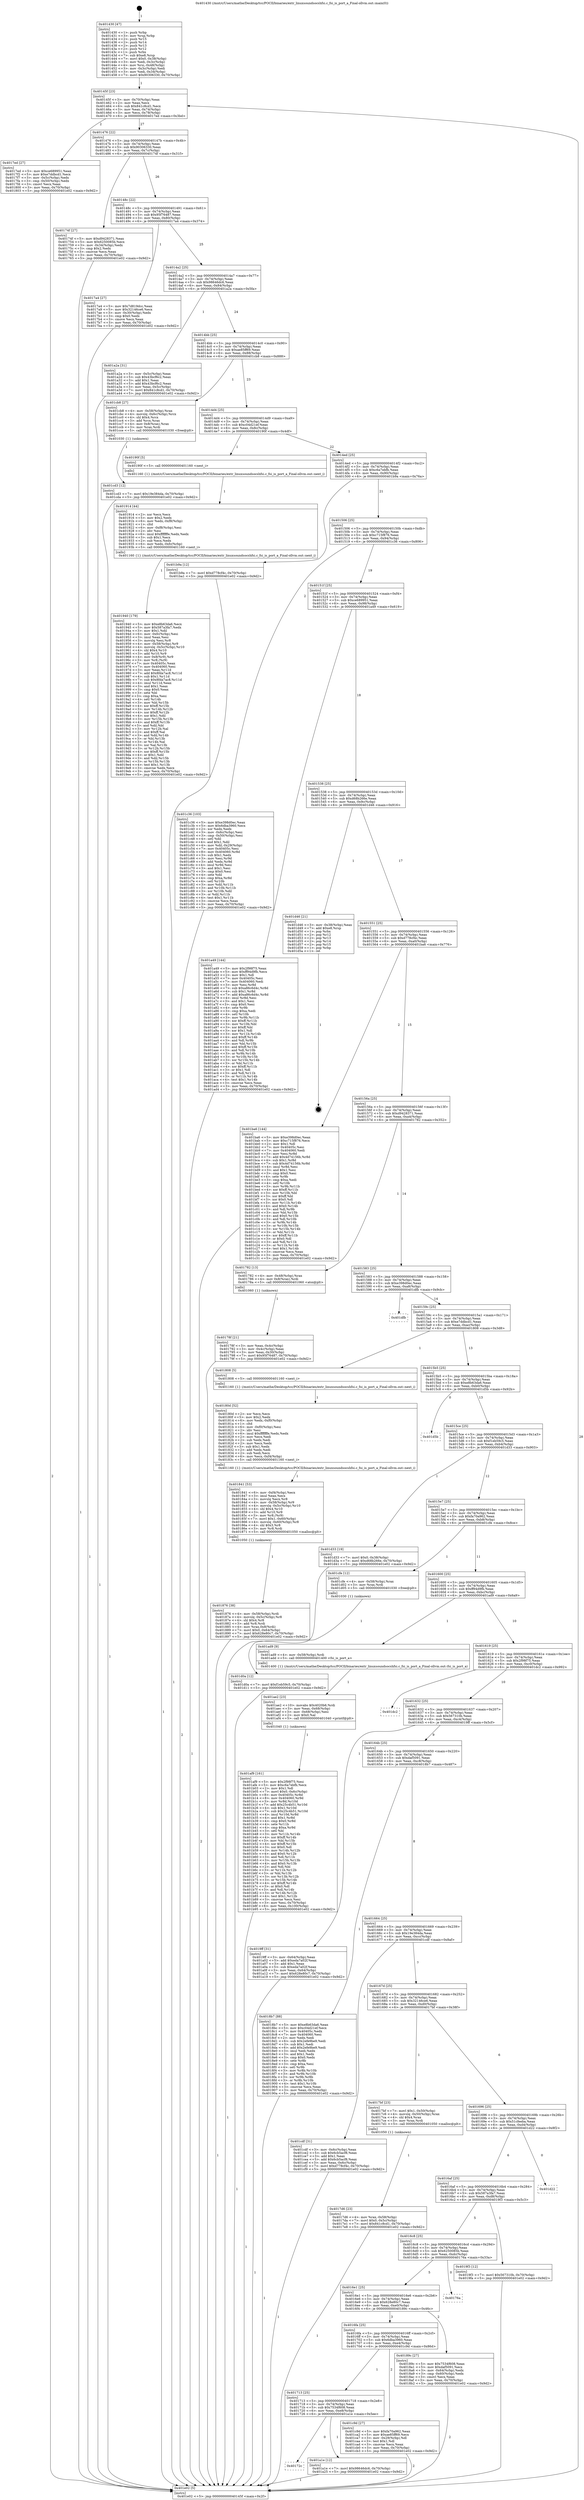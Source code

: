 digraph "0x401430" {
  label = "0x401430 (/mnt/c/Users/mathe/Desktop/tcc/POCII/binaries/extr_linuxsoundsocshfsi.c_fsi_is_port_a_Final-ollvm.out::main(0))"
  labelloc = "t"
  node[shape=record]

  Entry [label="",width=0.3,height=0.3,shape=circle,fillcolor=black,style=filled]
  "0x40145f" [label="{
     0x40145f [23]\l
     | [instrs]\l
     &nbsp;&nbsp;0x40145f \<+3\>: mov -0x70(%rbp),%eax\l
     &nbsp;&nbsp;0x401462 \<+2\>: mov %eax,%ecx\l
     &nbsp;&nbsp;0x401464 \<+6\>: sub $0x841c8cd1,%ecx\l
     &nbsp;&nbsp;0x40146a \<+3\>: mov %eax,-0x74(%rbp)\l
     &nbsp;&nbsp;0x40146d \<+3\>: mov %ecx,-0x78(%rbp)\l
     &nbsp;&nbsp;0x401470 \<+6\>: je 00000000004017ed \<main+0x3bd\>\l
  }"]
  "0x4017ed" [label="{
     0x4017ed [27]\l
     | [instrs]\l
     &nbsp;&nbsp;0x4017ed \<+5\>: mov $0xce689951,%eax\l
     &nbsp;&nbsp;0x4017f2 \<+5\>: mov $0xe7ddbcd1,%ecx\l
     &nbsp;&nbsp;0x4017f7 \<+3\>: mov -0x5c(%rbp),%edx\l
     &nbsp;&nbsp;0x4017fa \<+3\>: cmp -0x50(%rbp),%edx\l
     &nbsp;&nbsp;0x4017fd \<+3\>: cmovl %ecx,%eax\l
     &nbsp;&nbsp;0x401800 \<+3\>: mov %eax,-0x70(%rbp)\l
     &nbsp;&nbsp;0x401803 \<+5\>: jmp 0000000000401e02 \<main+0x9d2\>\l
  }"]
  "0x401476" [label="{
     0x401476 [22]\l
     | [instrs]\l
     &nbsp;&nbsp;0x401476 \<+5\>: jmp 000000000040147b \<main+0x4b\>\l
     &nbsp;&nbsp;0x40147b \<+3\>: mov -0x74(%rbp),%eax\l
     &nbsp;&nbsp;0x40147e \<+5\>: sub $0x90306330,%eax\l
     &nbsp;&nbsp;0x401483 \<+3\>: mov %eax,-0x7c(%rbp)\l
     &nbsp;&nbsp;0x401486 \<+6\>: je 000000000040174f \<main+0x31f\>\l
  }"]
  Exit [label="",width=0.3,height=0.3,shape=circle,fillcolor=black,style=filled,peripheries=2]
  "0x40174f" [label="{
     0x40174f [27]\l
     | [instrs]\l
     &nbsp;&nbsp;0x40174f \<+5\>: mov $0xd9428371,%eax\l
     &nbsp;&nbsp;0x401754 \<+5\>: mov $0x6250085b,%ecx\l
     &nbsp;&nbsp;0x401759 \<+3\>: mov -0x34(%rbp),%edx\l
     &nbsp;&nbsp;0x40175c \<+3\>: cmp $0x2,%edx\l
     &nbsp;&nbsp;0x40175f \<+3\>: cmovne %ecx,%eax\l
     &nbsp;&nbsp;0x401762 \<+3\>: mov %eax,-0x70(%rbp)\l
     &nbsp;&nbsp;0x401765 \<+5\>: jmp 0000000000401e02 \<main+0x9d2\>\l
  }"]
  "0x40148c" [label="{
     0x40148c [22]\l
     | [instrs]\l
     &nbsp;&nbsp;0x40148c \<+5\>: jmp 0000000000401491 \<main+0x61\>\l
     &nbsp;&nbsp;0x401491 \<+3\>: mov -0x74(%rbp),%eax\l
     &nbsp;&nbsp;0x401494 \<+5\>: sub $0x95f76487,%eax\l
     &nbsp;&nbsp;0x401499 \<+3\>: mov %eax,-0x80(%rbp)\l
     &nbsp;&nbsp;0x40149c \<+6\>: je 00000000004017a4 \<main+0x374\>\l
  }"]
  "0x401e02" [label="{
     0x401e02 [5]\l
     | [instrs]\l
     &nbsp;&nbsp;0x401e02 \<+5\>: jmp 000000000040145f \<main+0x2f\>\l
  }"]
  "0x401430" [label="{
     0x401430 [47]\l
     | [instrs]\l
     &nbsp;&nbsp;0x401430 \<+1\>: push %rbp\l
     &nbsp;&nbsp;0x401431 \<+3\>: mov %rsp,%rbp\l
     &nbsp;&nbsp;0x401434 \<+2\>: push %r15\l
     &nbsp;&nbsp;0x401436 \<+2\>: push %r14\l
     &nbsp;&nbsp;0x401438 \<+2\>: push %r13\l
     &nbsp;&nbsp;0x40143a \<+2\>: push %r12\l
     &nbsp;&nbsp;0x40143c \<+1\>: push %rbx\l
     &nbsp;&nbsp;0x40143d \<+7\>: sub $0xe8,%rsp\l
     &nbsp;&nbsp;0x401444 \<+7\>: movl $0x0,-0x38(%rbp)\l
     &nbsp;&nbsp;0x40144b \<+3\>: mov %edi,-0x3c(%rbp)\l
     &nbsp;&nbsp;0x40144e \<+4\>: mov %rsi,-0x48(%rbp)\l
     &nbsp;&nbsp;0x401452 \<+3\>: mov -0x3c(%rbp),%edi\l
     &nbsp;&nbsp;0x401455 \<+3\>: mov %edi,-0x34(%rbp)\l
     &nbsp;&nbsp;0x401458 \<+7\>: movl $0x90306330,-0x70(%rbp)\l
  }"]
  "0x401d0a" [label="{
     0x401d0a [12]\l
     | [instrs]\l
     &nbsp;&nbsp;0x401d0a \<+7\>: movl $0xf1eb59c5,-0x70(%rbp)\l
     &nbsp;&nbsp;0x401d11 \<+5\>: jmp 0000000000401e02 \<main+0x9d2\>\l
  }"]
  "0x4017a4" [label="{
     0x4017a4 [27]\l
     | [instrs]\l
     &nbsp;&nbsp;0x4017a4 \<+5\>: mov $0x7d819dcc,%eax\l
     &nbsp;&nbsp;0x4017a9 \<+5\>: mov $0x32146ce6,%ecx\l
     &nbsp;&nbsp;0x4017ae \<+3\>: mov -0x30(%rbp),%edx\l
     &nbsp;&nbsp;0x4017b1 \<+3\>: cmp $0x0,%edx\l
     &nbsp;&nbsp;0x4017b4 \<+3\>: cmove %ecx,%eax\l
     &nbsp;&nbsp;0x4017b7 \<+3\>: mov %eax,-0x70(%rbp)\l
     &nbsp;&nbsp;0x4017ba \<+5\>: jmp 0000000000401e02 \<main+0x9d2\>\l
  }"]
  "0x4014a2" [label="{
     0x4014a2 [25]\l
     | [instrs]\l
     &nbsp;&nbsp;0x4014a2 \<+5\>: jmp 00000000004014a7 \<main+0x77\>\l
     &nbsp;&nbsp;0x4014a7 \<+3\>: mov -0x74(%rbp),%eax\l
     &nbsp;&nbsp;0x4014aa \<+5\>: sub $0x98646dc6,%eax\l
     &nbsp;&nbsp;0x4014af \<+6\>: mov %eax,-0x84(%rbp)\l
     &nbsp;&nbsp;0x4014b5 \<+6\>: je 0000000000401a2a \<main+0x5fa\>\l
  }"]
  "0x401cd3" [label="{
     0x401cd3 [12]\l
     | [instrs]\l
     &nbsp;&nbsp;0x401cd3 \<+7\>: movl $0x19e384da,-0x70(%rbp)\l
     &nbsp;&nbsp;0x401cda \<+5\>: jmp 0000000000401e02 \<main+0x9d2\>\l
  }"]
  "0x401a2a" [label="{
     0x401a2a [31]\l
     | [instrs]\l
     &nbsp;&nbsp;0x401a2a \<+3\>: mov -0x5c(%rbp),%eax\l
     &nbsp;&nbsp;0x401a2d \<+5\>: sub $0x43bcf6c2,%eax\l
     &nbsp;&nbsp;0x401a32 \<+3\>: add $0x1,%eax\l
     &nbsp;&nbsp;0x401a35 \<+5\>: add $0x43bcf6c2,%eax\l
     &nbsp;&nbsp;0x401a3a \<+3\>: mov %eax,-0x5c(%rbp)\l
     &nbsp;&nbsp;0x401a3d \<+7\>: movl $0x841c8cd1,-0x70(%rbp)\l
     &nbsp;&nbsp;0x401a44 \<+5\>: jmp 0000000000401e02 \<main+0x9d2\>\l
  }"]
  "0x4014bb" [label="{
     0x4014bb [25]\l
     | [instrs]\l
     &nbsp;&nbsp;0x4014bb \<+5\>: jmp 00000000004014c0 \<main+0x90\>\l
     &nbsp;&nbsp;0x4014c0 \<+3\>: mov -0x74(%rbp),%eax\l
     &nbsp;&nbsp;0x4014c3 \<+5\>: sub $0xae85ff69,%eax\l
     &nbsp;&nbsp;0x4014c8 \<+6\>: mov %eax,-0x88(%rbp)\l
     &nbsp;&nbsp;0x4014ce \<+6\>: je 0000000000401cb8 \<main+0x888\>\l
  }"]
  "0x401af9" [label="{
     0x401af9 [161]\l
     | [instrs]\l
     &nbsp;&nbsp;0x401af9 \<+5\>: mov $0x2f98f75,%esi\l
     &nbsp;&nbsp;0x401afe \<+5\>: mov $0xc6a7ebfb,%ecx\l
     &nbsp;&nbsp;0x401b03 \<+2\>: mov $0x1,%dl\l
     &nbsp;&nbsp;0x401b05 \<+7\>: movl $0x0,-0x6c(%rbp)\l
     &nbsp;&nbsp;0x401b0c \<+8\>: mov 0x40405c,%r8d\l
     &nbsp;&nbsp;0x401b14 \<+8\>: mov 0x404060,%r9d\l
     &nbsp;&nbsp;0x401b1c \<+3\>: mov %r8d,%r10d\l
     &nbsp;&nbsp;0x401b1f \<+7\>: add $0x25c4b51,%r10d\l
     &nbsp;&nbsp;0x401b26 \<+4\>: sub $0x1,%r10d\l
     &nbsp;&nbsp;0x401b2a \<+7\>: sub $0x25c4b51,%r10d\l
     &nbsp;&nbsp;0x401b31 \<+4\>: imul %r10d,%r8d\l
     &nbsp;&nbsp;0x401b35 \<+4\>: and $0x1,%r8d\l
     &nbsp;&nbsp;0x401b39 \<+4\>: cmp $0x0,%r8d\l
     &nbsp;&nbsp;0x401b3d \<+4\>: sete %r11b\l
     &nbsp;&nbsp;0x401b41 \<+4\>: cmp $0xa,%r9d\l
     &nbsp;&nbsp;0x401b45 \<+3\>: setl %bl\l
     &nbsp;&nbsp;0x401b48 \<+3\>: mov %r11b,%r14b\l
     &nbsp;&nbsp;0x401b4b \<+4\>: xor $0xff,%r14b\l
     &nbsp;&nbsp;0x401b4f \<+3\>: mov %bl,%r15b\l
     &nbsp;&nbsp;0x401b52 \<+4\>: xor $0xff,%r15b\l
     &nbsp;&nbsp;0x401b56 \<+3\>: xor $0x0,%dl\l
     &nbsp;&nbsp;0x401b59 \<+3\>: mov %r14b,%r12b\l
     &nbsp;&nbsp;0x401b5c \<+4\>: and $0x0,%r12b\l
     &nbsp;&nbsp;0x401b60 \<+3\>: and %dl,%r11b\l
     &nbsp;&nbsp;0x401b63 \<+3\>: mov %r15b,%r13b\l
     &nbsp;&nbsp;0x401b66 \<+4\>: and $0x0,%r13b\l
     &nbsp;&nbsp;0x401b6a \<+2\>: and %dl,%bl\l
     &nbsp;&nbsp;0x401b6c \<+3\>: or %r11b,%r12b\l
     &nbsp;&nbsp;0x401b6f \<+3\>: or %bl,%r13b\l
     &nbsp;&nbsp;0x401b72 \<+3\>: xor %r13b,%r12b\l
     &nbsp;&nbsp;0x401b75 \<+3\>: or %r15b,%r14b\l
     &nbsp;&nbsp;0x401b78 \<+4\>: xor $0xff,%r14b\l
     &nbsp;&nbsp;0x401b7c \<+3\>: or $0x0,%dl\l
     &nbsp;&nbsp;0x401b7f \<+3\>: and %dl,%r14b\l
     &nbsp;&nbsp;0x401b82 \<+3\>: or %r14b,%r12b\l
     &nbsp;&nbsp;0x401b85 \<+4\>: test $0x1,%r12b\l
     &nbsp;&nbsp;0x401b89 \<+3\>: cmovne %ecx,%esi\l
     &nbsp;&nbsp;0x401b8c \<+3\>: mov %esi,-0x70(%rbp)\l
     &nbsp;&nbsp;0x401b8f \<+6\>: mov %eax,-0x100(%rbp)\l
     &nbsp;&nbsp;0x401b95 \<+5\>: jmp 0000000000401e02 \<main+0x9d2\>\l
  }"]
  "0x401cb8" [label="{
     0x401cb8 [27]\l
     | [instrs]\l
     &nbsp;&nbsp;0x401cb8 \<+4\>: mov -0x58(%rbp),%rax\l
     &nbsp;&nbsp;0x401cbc \<+4\>: movslq -0x6c(%rbp),%rcx\l
     &nbsp;&nbsp;0x401cc0 \<+4\>: shl $0x4,%rcx\l
     &nbsp;&nbsp;0x401cc4 \<+3\>: add %rcx,%rax\l
     &nbsp;&nbsp;0x401cc7 \<+4\>: mov 0x8(%rax),%rax\l
     &nbsp;&nbsp;0x401ccb \<+3\>: mov %rax,%rdi\l
     &nbsp;&nbsp;0x401cce \<+5\>: call 0000000000401030 \<free@plt\>\l
     | [calls]\l
     &nbsp;&nbsp;0x401030 \{1\} (unknown)\l
  }"]
  "0x4014d4" [label="{
     0x4014d4 [25]\l
     | [instrs]\l
     &nbsp;&nbsp;0x4014d4 \<+5\>: jmp 00000000004014d9 \<main+0xa9\>\l
     &nbsp;&nbsp;0x4014d9 \<+3\>: mov -0x74(%rbp),%eax\l
     &nbsp;&nbsp;0x4014dc \<+5\>: sub $0xc04d21ef,%eax\l
     &nbsp;&nbsp;0x4014e1 \<+6\>: mov %eax,-0x8c(%rbp)\l
     &nbsp;&nbsp;0x4014e7 \<+6\>: je 000000000040190f \<main+0x4df\>\l
  }"]
  "0x401ae2" [label="{
     0x401ae2 [23]\l
     | [instrs]\l
     &nbsp;&nbsp;0x401ae2 \<+10\>: movabs $0x4020b6,%rdi\l
     &nbsp;&nbsp;0x401aec \<+3\>: mov %eax,-0x68(%rbp)\l
     &nbsp;&nbsp;0x401aef \<+3\>: mov -0x68(%rbp),%esi\l
     &nbsp;&nbsp;0x401af2 \<+2\>: mov $0x0,%al\l
     &nbsp;&nbsp;0x401af4 \<+5\>: call 0000000000401040 \<printf@plt\>\l
     | [calls]\l
     &nbsp;&nbsp;0x401040 \{1\} (unknown)\l
  }"]
  "0x40190f" [label="{
     0x40190f [5]\l
     | [instrs]\l
     &nbsp;&nbsp;0x40190f \<+5\>: call 0000000000401160 \<next_i\>\l
     | [calls]\l
     &nbsp;&nbsp;0x401160 \{1\} (/mnt/c/Users/mathe/Desktop/tcc/POCII/binaries/extr_linuxsoundsocshfsi.c_fsi_is_port_a_Final-ollvm.out::next_i)\l
  }"]
  "0x4014ed" [label="{
     0x4014ed [25]\l
     | [instrs]\l
     &nbsp;&nbsp;0x4014ed \<+5\>: jmp 00000000004014f2 \<main+0xc2\>\l
     &nbsp;&nbsp;0x4014f2 \<+3\>: mov -0x74(%rbp),%eax\l
     &nbsp;&nbsp;0x4014f5 \<+5\>: sub $0xc6a7ebfb,%eax\l
     &nbsp;&nbsp;0x4014fa \<+6\>: mov %eax,-0x90(%rbp)\l
     &nbsp;&nbsp;0x401500 \<+6\>: je 0000000000401b9a \<main+0x76a\>\l
  }"]
  "0x40172c" [label="{
     0x40172c\l
  }", style=dashed]
  "0x401b9a" [label="{
     0x401b9a [12]\l
     | [instrs]\l
     &nbsp;&nbsp;0x401b9a \<+7\>: movl $0xd778cf4c,-0x70(%rbp)\l
     &nbsp;&nbsp;0x401ba1 \<+5\>: jmp 0000000000401e02 \<main+0x9d2\>\l
  }"]
  "0x401506" [label="{
     0x401506 [25]\l
     | [instrs]\l
     &nbsp;&nbsp;0x401506 \<+5\>: jmp 000000000040150b \<main+0xdb\>\l
     &nbsp;&nbsp;0x40150b \<+3\>: mov -0x74(%rbp),%eax\l
     &nbsp;&nbsp;0x40150e \<+5\>: sub $0xc715f876,%eax\l
     &nbsp;&nbsp;0x401513 \<+6\>: mov %eax,-0x94(%rbp)\l
     &nbsp;&nbsp;0x401519 \<+6\>: je 0000000000401c36 \<main+0x806\>\l
  }"]
  "0x401a1e" [label="{
     0x401a1e [12]\l
     | [instrs]\l
     &nbsp;&nbsp;0x401a1e \<+7\>: movl $0x98646dc6,-0x70(%rbp)\l
     &nbsp;&nbsp;0x401a25 \<+5\>: jmp 0000000000401e02 \<main+0x9d2\>\l
  }"]
  "0x401c36" [label="{
     0x401c36 [103]\l
     | [instrs]\l
     &nbsp;&nbsp;0x401c36 \<+5\>: mov $0xe398d0ec,%eax\l
     &nbsp;&nbsp;0x401c3b \<+5\>: mov $0x6dba3960,%ecx\l
     &nbsp;&nbsp;0x401c40 \<+2\>: xor %edx,%edx\l
     &nbsp;&nbsp;0x401c42 \<+3\>: mov -0x6c(%rbp),%esi\l
     &nbsp;&nbsp;0x401c45 \<+3\>: cmp -0x50(%rbp),%esi\l
     &nbsp;&nbsp;0x401c48 \<+4\>: setl %dil\l
     &nbsp;&nbsp;0x401c4c \<+4\>: and $0x1,%dil\l
     &nbsp;&nbsp;0x401c50 \<+4\>: mov %dil,-0x29(%rbp)\l
     &nbsp;&nbsp;0x401c54 \<+7\>: mov 0x40405c,%esi\l
     &nbsp;&nbsp;0x401c5b \<+8\>: mov 0x404060,%r8d\l
     &nbsp;&nbsp;0x401c63 \<+3\>: sub $0x1,%edx\l
     &nbsp;&nbsp;0x401c66 \<+3\>: mov %esi,%r9d\l
     &nbsp;&nbsp;0x401c69 \<+3\>: add %edx,%r9d\l
     &nbsp;&nbsp;0x401c6c \<+4\>: imul %r9d,%esi\l
     &nbsp;&nbsp;0x401c70 \<+3\>: and $0x1,%esi\l
     &nbsp;&nbsp;0x401c73 \<+3\>: cmp $0x0,%esi\l
     &nbsp;&nbsp;0x401c76 \<+4\>: sete %dil\l
     &nbsp;&nbsp;0x401c7a \<+4\>: cmp $0xa,%r8d\l
     &nbsp;&nbsp;0x401c7e \<+4\>: setl %r10b\l
     &nbsp;&nbsp;0x401c82 \<+3\>: mov %dil,%r11b\l
     &nbsp;&nbsp;0x401c85 \<+3\>: and %r10b,%r11b\l
     &nbsp;&nbsp;0x401c88 \<+3\>: xor %r10b,%dil\l
     &nbsp;&nbsp;0x401c8b \<+3\>: or %dil,%r11b\l
     &nbsp;&nbsp;0x401c8e \<+4\>: test $0x1,%r11b\l
     &nbsp;&nbsp;0x401c92 \<+3\>: cmovne %ecx,%eax\l
     &nbsp;&nbsp;0x401c95 \<+3\>: mov %eax,-0x70(%rbp)\l
     &nbsp;&nbsp;0x401c98 \<+5\>: jmp 0000000000401e02 \<main+0x9d2\>\l
  }"]
  "0x40151f" [label="{
     0x40151f [25]\l
     | [instrs]\l
     &nbsp;&nbsp;0x40151f \<+5\>: jmp 0000000000401524 \<main+0xf4\>\l
     &nbsp;&nbsp;0x401524 \<+3\>: mov -0x74(%rbp),%eax\l
     &nbsp;&nbsp;0x401527 \<+5\>: sub $0xce689951,%eax\l
     &nbsp;&nbsp;0x40152c \<+6\>: mov %eax,-0x98(%rbp)\l
     &nbsp;&nbsp;0x401532 \<+6\>: je 0000000000401a49 \<main+0x619\>\l
  }"]
  "0x401713" [label="{
     0x401713 [25]\l
     | [instrs]\l
     &nbsp;&nbsp;0x401713 \<+5\>: jmp 0000000000401718 \<main+0x2e8\>\l
     &nbsp;&nbsp;0x401718 \<+3\>: mov -0x74(%rbp),%eax\l
     &nbsp;&nbsp;0x40171b \<+5\>: sub $0x7534f608,%eax\l
     &nbsp;&nbsp;0x401720 \<+6\>: mov %eax,-0xe8(%rbp)\l
     &nbsp;&nbsp;0x401726 \<+6\>: je 0000000000401a1e \<main+0x5ee\>\l
  }"]
  "0x401a49" [label="{
     0x401a49 [144]\l
     | [instrs]\l
     &nbsp;&nbsp;0x401a49 \<+5\>: mov $0x2f98f75,%eax\l
     &nbsp;&nbsp;0x401a4e \<+5\>: mov $0xff94d9fb,%ecx\l
     &nbsp;&nbsp;0x401a53 \<+2\>: mov $0x1,%dl\l
     &nbsp;&nbsp;0x401a55 \<+7\>: mov 0x40405c,%esi\l
     &nbsp;&nbsp;0x401a5c \<+7\>: mov 0x404060,%edi\l
     &nbsp;&nbsp;0x401a63 \<+3\>: mov %esi,%r8d\l
     &nbsp;&nbsp;0x401a66 \<+7\>: sub $0xa86c6d4c,%r8d\l
     &nbsp;&nbsp;0x401a6d \<+4\>: sub $0x1,%r8d\l
     &nbsp;&nbsp;0x401a71 \<+7\>: add $0xa86c6d4c,%r8d\l
     &nbsp;&nbsp;0x401a78 \<+4\>: imul %r8d,%esi\l
     &nbsp;&nbsp;0x401a7c \<+3\>: and $0x1,%esi\l
     &nbsp;&nbsp;0x401a7f \<+3\>: cmp $0x0,%esi\l
     &nbsp;&nbsp;0x401a82 \<+4\>: sete %r9b\l
     &nbsp;&nbsp;0x401a86 \<+3\>: cmp $0xa,%edi\l
     &nbsp;&nbsp;0x401a89 \<+4\>: setl %r10b\l
     &nbsp;&nbsp;0x401a8d \<+3\>: mov %r9b,%r11b\l
     &nbsp;&nbsp;0x401a90 \<+4\>: xor $0xff,%r11b\l
     &nbsp;&nbsp;0x401a94 \<+3\>: mov %r10b,%bl\l
     &nbsp;&nbsp;0x401a97 \<+3\>: xor $0xff,%bl\l
     &nbsp;&nbsp;0x401a9a \<+3\>: xor $0x1,%dl\l
     &nbsp;&nbsp;0x401a9d \<+3\>: mov %r11b,%r14b\l
     &nbsp;&nbsp;0x401aa0 \<+4\>: and $0xff,%r14b\l
     &nbsp;&nbsp;0x401aa4 \<+3\>: and %dl,%r9b\l
     &nbsp;&nbsp;0x401aa7 \<+3\>: mov %bl,%r15b\l
     &nbsp;&nbsp;0x401aaa \<+4\>: and $0xff,%r15b\l
     &nbsp;&nbsp;0x401aae \<+3\>: and %dl,%r10b\l
     &nbsp;&nbsp;0x401ab1 \<+3\>: or %r9b,%r14b\l
     &nbsp;&nbsp;0x401ab4 \<+3\>: or %r10b,%r15b\l
     &nbsp;&nbsp;0x401ab7 \<+3\>: xor %r15b,%r14b\l
     &nbsp;&nbsp;0x401aba \<+3\>: or %bl,%r11b\l
     &nbsp;&nbsp;0x401abd \<+4\>: xor $0xff,%r11b\l
     &nbsp;&nbsp;0x401ac1 \<+3\>: or $0x1,%dl\l
     &nbsp;&nbsp;0x401ac4 \<+3\>: and %dl,%r11b\l
     &nbsp;&nbsp;0x401ac7 \<+3\>: or %r11b,%r14b\l
     &nbsp;&nbsp;0x401aca \<+4\>: test $0x1,%r14b\l
     &nbsp;&nbsp;0x401ace \<+3\>: cmovne %ecx,%eax\l
     &nbsp;&nbsp;0x401ad1 \<+3\>: mov %eax,-0x70(%rbp)\l
     &nbsp;&nbsp;0x401ad4 \<+5\>: jmp 0000000000401e02 \<main+0x9d2\>\l
  }"]
  "0x401538" [label="{
     0x401538 [25]\l
     | [instrs]\l
     &nbsp;&nbsp;0x401538 \<+5\>: jmp 000000000040153d \<main+0x10d\>\l
     &nbsp;&nbsp;0x40153d \<+3\>: mov -0x74(%rbp),%eax\l
     &nbsp;&nbsp;0x401540 \<+5\>: sub $0xd68b266e,%eax\l
     &nbsp;&nbsp;0x401545 \<+6\>: mov %eax,-0x9c(%rbp)\l
     &nbsp;&nbsp;0x40154b \<+6\>: je 0000000000401d46 \<main+0x916\>\l
  }"]
  "0x401c9d" [label="{
     0x401c9d [27]\l
     | [instrs]\l
     &nbsp;&nbsp;0x401c9d \<+5\>: mov $0xfa70a962,%eax\l
     &nbsp;&nbsp;0x401ca2 \<+5\>: mov $0xae85ff69,%ecx\l
     &nbsp;&nbsp;0x401ca7 \<+3\>: mov -0x29(%rbp),%dl\l
     &nbsp;&nbsp;0x401caa \<+3\>: test $0x1,%dl\l
     &nbsp;&nbsp;0x401cad \<+3\>: cmovne %ecx,%eax\l
     &nbsp;&nbsp;0x401cb0 \<+3\>: mov %eax,-0x70(%rbp)\l
     &nbsp;&nbsp;0x401cb3 \<+5\>: jmp 0000000000401e02 \<main+0x9d2\>\l
  }"]
  "0x401d46" [label="{
     0x401d46 [21]\l
     | [instrs]\l
     &nbsp;&nbsp;0x401d46 \<+3\>: mov -0x38(%rbp),%eax\l
     &nbsp;&nbsp;0x401d49 \<+7\>: add $0xe8,%rsp\l
     &nbsp;&nbsp;0x401d50 \<+1\>: pop %rbx\l
     &nbsp;&nbsp;0x401d51 \<+2\>: pop %r12\l
     &nbsp;&nbsp;0x401d53 \<+2\>: pop %r13\l
     &nbsp;&nbsp;0x401d55 \<+2\>: pop %r14\l
     &nbsp;&nbsp;0x401d57 \<+2\>: pop %r15\l
     &nbsp;&nbsp;0x401d59 \<+1\>: pop %rbp\l
     &nbsp;&nbsp;0x401d5a \<+1\>: ret\l
  }"]
  "0x401551" [label="{
     0x401551 [25]\l
     | [instrs]\l
     &nbsp;&nbsp;0x401551 \<+5\>: jmp 0000000000401556 \<main+0x126\>\l
     &nbsp;&nbsp;0x401556 \<+3\>: mov -0x74(%rbp),%eax\l
     &nbsp;&nbsp;0x401559 \<+5\>: sub $0xd778cf4c,%eax\l
     &nbsp;&nbsp;0x40155e \<+6\>: mov %eax,-0xa0(%rbp)\l
     &nbsp;&nbsp;0x401564 \<+6\>: je 0000000000401ba6 \<main+0x776\>\l
  }"]
  "0x401940" [label="{
     0x401940 [179]\l
     | [instrs]\l
     &nbsp;&nbsp;0x401940 \<+5\>: mov $0xe8b63da6,%ecx\l
     &nbsp;&nbsp;0x401945 \<+5\>: mov $0x587a3fa7,%edx\l
     &nbsp;&nbsp;0x40194a \<+3\>: mov $0x1,%dil\l
     &nbsp;&nbsp;0x40194d \<+6\>: mov -0xfc(%rbp),%esi\l
     &nbsp;&nbsp;0x401953 \<+3\>: imul %eax,%esi\l
     &nbsp;&nbsp;0x401956 \<+3\>: movslq %esi,%r8\l
     &nbsp;&nbsp;0x401959 \<+4\>: mov -0x58(%rbp),%r9\l
     &nbsp;&nbsp;0x40195d \<+4\>: movslq -0x5c(%rbp),%r10\l
     &nbsp;&nbsp;0x401961 \<+4\>: shl $0x4,%r10\l
     &nbsp;&nbsp;0x401965 \<+3\>: add %r10,%r9\l
     &nbsp;&nbsp;0x401968 \<+4\>: mov 0x8(%r9),%r9\l
     &nbsp;&nbsp;0x40196c \<+3\>: mov %r8,(%r9)\l
     &nbsp;&nbsp;0x40196f \<+7\>: mov 0x40405c,%eax\l
     &nbsp;&nbsp;0x401976 \<+7\>: mov 0x404060,%esi\l
     &nbsp;&nbsp;0x40197d \<+3\>: mov %eax,%r11d\l
     &nbsp;&nbsp;0x401980 \<+7\>: add $0x8fda7ac8,%r11d\l
     &nbsp;&nbsp;0x401987 \<+4\>: sub $0x1,%r11d\l
     &nbsp;&nbsp;0x40198b \<+7\>: sub $0x8fda7ac8,%r11d\l
     &nbsp;&nbsp;0x401992 \<+4\>: imul %r11d,%eax\l
     &nbsp;&nbsp;0x401996 \<+3\>: and $0x1,%eax\l
     &nbsp;&nbsp;0x401999 \<+3\>: cmp $0x0,%eax\l
     &nbsp;&nbsp;0x40199c \<+3\>: sete %bl\l
     &nbsp;&nbsp;0x40199f \<+3\>: cmp $0xa,%esi\l
     &nbsp;&nbsp;0x4019a2 \<+4\>: setl %r14b\l
     &nbsp;&nbsp;0x4019a6 \<+3\>: mov %bl,%r15b\l
     &nbsp;&nbsp;0x4019a9 \<+4\>: xor $0xff,%r15b\l
     &nbsp;&nbsp;0x4019ad \<+3\>: mov %r14b,%r12b\l
     &nbsp;&nbsp;0x4019b0 \<+4\>: xor $0xff,%r12b\l
     &nbsp;&nbsp;0x4019b4 \<+4\>: xor $0x1,%dil\l
     &nbsp;&nbsp;0x4019b8 \<+3\>: mov %r15b,%r13b\l
     &nbsp;&nbsp;0x4019bb \<+4\>: and $0xff,%r13b\l
     &nbsp;&nbsp;0x4019bf \<+3\>: and %dil,%bl\l
     &nbsp;&nbsp;0x4019c2 \<+3\>: mov %r12b,%al\l
     &nbsp;&nbsp;0x4019c5 \<+2\>: and $0xff,%al\l
     &nbsp;&nbsp;0x4019c7 \<+3\>: and %dil,%r14b\l
     &nbsp;&nbsp;0x4019ca \<+3\>: or %bl,%r13b\l
     &nbsp;&nbsp;0x4019cd \<+3\>: or %r14b,%al\l
     &nbsp;&nbsp;0x4019d0 \<+3\>: xor %al,%r13b\l
     &nbsp;&nbsp;0x4019d3 \<+3\>: or %r12b,%r15b\l
     &nbsp;&nbsp;0x4019d6 \<+4\>: xor $0xff,%r15b\l
     &nbsp;&nbsp;0x4019da \<+4\>: or $0x1,%dil\l
     &nbsp;&nbsp;0x4019de \<+3\>: and %dil,%r15b\l
     &nbsp;&nbsp;0x4019e1 \<+3\>: or %r15b,%r13b\l
     &nbsp;&nbsp;0x4019e4 \<+4\>: test $0x1,%r13b\l
     &nbsp;&nbsp;0x4019e8 \<+3\>: cmovne %edx,%ecx\l
     &nbsp;&nbsp;0x4019eb \<+3\>: mov %ecx,-0x70(%rbp)\l
     &nbsp;&nbsp;0x4019ee \<+5\>: jmp 0000000000401e02 \<main+0x9d2\>\l
  }"]
  "0x401ba6" [label="{
     0x401ba6 [144]\l
     | [instrs]\l
     &nbsp;&nbsp;0x401ba6 \<+5\>: mov $0xe398d0ec,%eax\l
     &nbsp;&nbsp;0x401bab \<+5\>: mov $0xc715f876,%ecx\l
     &nbsp;&nbsp;0x401bb0 \<+2\>: mov $0x1,%dl\l
     &nbsp;&nbsp;0x401bb2 \<+7\>: mov 0x40405c,%esi\l
     &nbsp;&nbsp;0x401bb9 \<+7\>: mov 0x404060,%edi\l
     &nbsp;&nbsp;0x401bc0 \<+3\>: mov %esi,%r8d\l
     &nbsp;&nbsp;0x401bc3 \<+7\>: add $0x4d74156b,%r8d\l
     &nbsp;&nbsp;0x401bca \<+4\>: sub $0x1,%r8d\l
     &nbsp;&nbsp;0x401bce \<+7\>: sub $0x4d74156b,%r8d\l
     &nbsp;&nbsp;0x401bd5 \<+4\>: imul %r8d,%esi\l
     &nbsp;&nbsp;0x401bd9 \<+3\>: and $0x1,%esi\l
     &nbsp;&nbsp;0x401bdc \<+3\>: cmp $0x0,%esi\l
     &nbsp;&nbsp;0x401bdf \<+4\>: sete %r9b\l
     &nbsp;&nbsp;0x401be3 \<+3\>: cmp $0xa,%edi\l
     &nbsp;&nbsp;0x401be6 \<+4\>: setl %r10b\l
     &nbsp;&nbsp;0x401bea \<+3\>: mov %r9b,%r11b\l
     &nbsp;&nbsp;0x401bed \<+4\>: xor $0xff,%r11b\l
     &nbsp;&nbsp;0x401bf1 \<+3\>: mov %r10b,%bl\l
     &nbsp;&nbsp;0x401bf4 \<+3\>: xor $0xff,%bl\l
     &nbsp;&nbsp;0x401bf7 \<+3\>: xor $0x0,%dl\l
     &nbsp;&nbsp;0x401bfa \<+3\>: mov %r11b,%r14b\l
     &nbsp;&nbsp;0x401bfd \<+4\>: and $0x0,%r14b\l
     &nbsp;&nbsp;0x401c01 \<+3\>: and %dl,%r9b\l
     &nbsp;&nbsp;0x401c04 \<+3\>: mov %bl,%r15b\l
     &nbsp;&nbsp;0x401c07 \<+4\>: and $0x0,%r15b\l
     &nbsp;&nbsp;0x401c0b \<+3\>: and %dl,%r10b\l
     &nbsp;&nbsp;0x401c0e \<+3\>: or %r9b,%r14b\l
     &nbsp;&nbsp;0x401c11 \<+3\>: or %r10b,%r15b\l
     &nbsp;&nbsp;0x401c14 \<+3\>: xor %r15b,%r14b\l
     &nbsp;&nbsp;0x401c17 \<+3\>: or %bl,%r11b\l
     &nbsp;&nbsp;0x401c1a \<+4\>: xor $0xff,%r11b\l
     &nbsp;&nbsp;0x401c1e \<+3\>: or $0x0,%dl\l
     &nbsp;&nbsp;0x401c21 \<+3\>: and %dl,%r11b\l
     &nbsp;&nbsp;0x401c24 \<+3\>: or %r11b,%r14b\l
     &nbsp;&nbsp;0x401c27 \<+4\>: test $0x1,%r14b\l
     &nbsp;&nbsp;0x401c2b \<+3\>: cmovne %ecx,%eax\l
     &nbsp;&nbsp;0x401c2e \<+3\>: mov %eax,-0x70(%rbp)\l
     &nbsp;&nbsp;0x401c31 \<+5\>: jmp 0000000000401e02 \<main+0x9d2\>\l
  }"]
  "0x40156a" [label="{
     0x40156a [25]\l
     | [instrs]\l
     &nbsp;&nbsp;0x40156a \<+5\>: jmp 000000000040156f \<main+0x13f\>\l
     &nbsp;&nbsp;0x40156f \<+3\>: mov -0x74(%rbp),%eax\l
     &nbsp;&nbsp;0x401572 \<+5\>: sub $0xd9428371,%eax\l
     &nbsp;&nbsp;0x401577 \<+6\>: mov %eax,-0xa4(%rbp)\l
     &nbsp;&nbsp;0x40157d \<+6\>: je 0000000000401782 \<main+0x352\>\l
  }"]
  "0x401914" [label="{
     0x401914 [44]\l
     | [instrs]\l
     &nbsp;&nbsp;0x401914 \<+2\>: xor %ecx,%ecx\l
     &nbsp;&nbsp;0x401916 \<+5\>: mov $0x2,%edx\l
     &nbsp;&nbsp;0x40191b \<+6\>: mov %edx,-0xf8(%rbp)\l
     &nbsp;&nbsp;0x401921 \<+1\>: cltd\l
     &nbsp;&nbsp;0x401922 \<+6\>: mov -0xf8(%rbp),%esi\l
     &nbsp;&nbsp;0x401928 \<+2\>: idiv %esi\l
     &nbsp;&nbsp;0x40192a \<+6\>: imul $0xfffffffe,%edx,%edx\l
     &nbsp;&nbsp;0x401930 \<+3\>: sub $0x1,%ecx\l
     &nbsp;&nbsp;0x401933 \<+2\>: sub %ecx,%edx\l
     &nbsp;&nbsp;0x401935 \<+6\>: mov %edx,-0xfc(%rbp)\l
     &nbsp;&nbsp;0x40193b \<+5\>: call 0000000000401160 \<next_i\>\l
     | [calls]\l
     &nbsp;&nbsp;0x401160 \{1\} (/mnt/c/Users/mathe/Desktop/tcc/POCII/binaries/extr_linuxsoundsocshfsi.c_fsi_is_port_a_Final-ollvm.out::next_i)\l
  }"]
  "0x401782" [label="{
     0x401782 [13]\l
     | [instrs]\l
     &nbsp;&nbsp;0x401782 \<+4\>: mov -0x48(%rbp),%rax\l
     &nbsp;&nbsp;0x401786 \<+4\>: mov 0x8(%rax),%rdi\l
     &nbsp;&nbsp;0x40178a \<+5\>: call 0000000000401060 \<atoi@plt\>\l
     | [calls]\l
     &nbsp;&nbsp;0x401060 \{1\} (unknown)\l
  }"]
  "0x401583" [label="{
     0x401583 [25]\l
     | [instrs]\l
     &nbsp;&nbsp;0x401583 \<+5\>: jmp 0000000000401588 \<main+0x158\>\l
     &nbsp;&nbsp;0x401588 \<+3\>: mov -0x74(%rbp),%eax\l
     &nbsp;&nbsp;0x40158b \<+5\>: sub $0xe398d0ec,%eax\l
     &nbsp;&nbsp;0x401590 \<+6\>: mov %eax,-0xa8(%rbp)\l
     &nbsp;&nbsp;0x401596 \<+6\>: je 0000000000401dfb \<main+0x9cb\>\l
  }"]
  "0x40178f" [label="{
     0x40178f [21]\l
     | [instrs]\l
     &nbsp;&nbsp;0x40178f \<+3\>: mov %eax,-0x4c(%rbp)\l
     &nbsp;&nbsp;0x401792 \<+3\>: mov -0x4c(%rbp),%eax\l
     &nbsp;&nbsp;0x401795 \<+3\>: mov %eax,-0x30(%rbp)\l
     &nbsp;&nbsp;0x401798 \<+7\>: movl $0x95f76487,-0x70(%rbp)\l
     &nbsp;&nbsp;0x40179f \<+5\>: jmp 0000000000401e02 \<main+0x9d2\>\l
  }"]
  "0x4016fa" [label="{
     0x4016fa [25]\l
     | [instrs]\l
     &nbsp;&nbsp;0x4016fa \<+5\>: jmp 00000000004016ff \<main+0x2cf\>\l
     &nbsp;&nbsp;0x4016ff \<+3\>: mov -0x74(%rbp),%eax\l
     &nbsp;&nbsp;0x401702 \<+5\>: sub $0x6dba3960,%eax\l
     &nbsp;&nbsp;0x401707 \<+6\>: mov %eax,-0xe4(%rbp)\l
     &nbsp;&nbsp;0x40170d \<+6\>: je 0000000000401c9d \<main+0x86d\>\l
  }"]
  "0x401dfb" [label="{
     0x401dfb\l
  }", style=dashed]
  "0x40159c" [label="{
     0x40159c [25]\l
     | [instrs]\l
     &nbsp;&nbsp;0x40159c \<+5\>: jmp 00000000004015a1 \<main+0x171\>\l
     &nbsp;&nbsp;0x4015a1 \<+3\>: mov -0x74(%rbp),%eax\l
     &nbsp;&nbsp;0x4015a4 \<+5\>: sub $0xe7ddbcd1,%eax\l
     &nbsp;&nbsp;0x4015a9 \<+6\>: mov %eax,-0xac(%rbp)\l
     &nbsp;&nbsp;0x4015af \<+6\>: je 0000000000401808 \<main+0x3d8\>\l
  }"]
  "0x40189c" [label="{
     0x40189c [27]\l
     | [instrs]\l
     &nbsp;&nbsp;0x40189c \<+5\>: mov $0x7534f608,%eax\l
     &nbsp;&nbsp;0x4018a1 \<+5\>: mov $0xdaf5091,%ecx\l
     &nbsp;&nbsp;0x4018a6 \<+3\>: mov -0x64(%rbp),%edx\l
     &nbsp;&nbsp;0x4018a9 \<+3\>: cmp -0x60(%rbp),%edx\l
     &nbsp;&nbsp;0x4018ac \<+3\>: cmovl %ecx,%eax\l
     &nbsp;&nbsp;0x4018af \<+3\>: mov %eax,-0x70(%rbp)\l
     &nbsp;&nbsp;0x4018b2 \<+5\>: jmp 0000000000401e02 \<main+0x9d2\>\l
  }"]
  "0x401808" [label="{
     0x401808 [5]\l
     | [instrs]\l
     &nbsp;&nbsp;0x401808 \<+5\>: call 0000000000401160 \<next_i\>\l
     | [calls]\l
     &nbsp;&nbsp;0x401160 \{1\} (/mnt/c/Users/mathe/Desktop/tcc/POCII/binaries/extr_linuxsoundsocshfsi.c_fsi_is_port_a_Final-ollvm.out::next_i)\l
  }"]
  "0x4015b5" [label="{
     0x4015b5 [25]\l
     | [instrs]\l
     &nbsp;&nbsp;0x4015b5 \<+5\>: jmp 00000000004015ba \<main+0x18a\>\l
     &nbsp;&nbsp;0x4015ba \<+3\>: mov -0x74(%rbp),%eax\l
     &nbsp;&nbsp;0x4015bd \<+5\>: sub $0xe8b63da6,%eax\l
     &nbsp;&nbsp;0x4015c2 \<+6\>: mov %eax,-0xb0(%rbp)\l
     &nbsp;&nbsp;0x4015c8 \<+6\>: je 0000000000401d5b \<main+0x92b\>\l
  }"]
  "0x4016e1" [label="{
     0x4016e1 [25]\l
     | [instrs]\l
     &nbsp;&nbsp;0x4016e1 \<+5\>: jmp 00000000004016e6 \<main+0x2b6\>\l
     &nbsp;&nbsp;0x4016e6 \<+3\>: mov -0x74(%rbp),%eax\l
     &nbsp;&nbsp;0x4016e9 \<+5\>: sub $0x628e80c7,%eax\l
     &nbsp;&nbsp;0x4016ee \<+6\>: mov %eax,-0xe0(%rbp)\l
     &nbsp;&nbsp;0x4016f4 \<+6\>: je 000000000040189c \<main+0x46c\>\l
  }"]
  "0x401d5b" [label="{
     0x401d5b\l
  }", style=dashed]
  "0x4015ce" [label="{
     0x4015ce [25]\l
     | [instrs]\l
     &nbsp;&nbsp;0x4015ce \<+5\>: jmp 00000000004015d3 \<main+0x1a3\>\l
     &nbsp;&nbsp;0x4015d3 \<+3\>: mov -0x74(%rbp),%eax\l
     &nbsp;&nbsp;0x4015d6 \<+5\>: sub $0xf1eb59c5,%eax\l
     &nbsp;&nbsp;0x4015db \<+6\>: mov %eax,-0xb4(%rbp)\l
     &nbsp;&nbsp;0x4015e1 \<+6\>: je 0000000000401d33 \<main+0x903\>\l
  }"]
  "0x40176a" [label="{
     0x40176a\l
  }", style=dashed]
  "0x401d33" [label="{
     0x401d33 [19]\l
     | [instrs]\l
     &nbsp;&nbsp;0x401d33 \<+7\>: movl $0x0,-0x38(%rbp)\l
     &nbsp;&nbsp;0x401d3a \<+7\>: movl $0xd68b266e,-0x70(%rbp)\l
     &nbsp;&nbsp;0x401d41 \<+5\>: jmp 0000000000401e02 \<main+0x9d2\>\l
  }"]
  "0x4015e7" [label="{
     0x4015e7 [25]\l
     | [instrs]\l
     &nbsp;&nbsp;0x4015e7 \<+5\>: jmp 00000000004015ec \<main+0x1bc\>\l
     &nbsp;&nbsp;0x4015ec \<+3\>: mov -0x74(%rbp),%eax\l
     &nbsp;&nbsp;0x4015ef \<+5\>: sub $0xfa70a962,%eax\l
     &nbsp;&nbsp;0x4015f4 \<+6\>: mov %eax,-0xb8(%rbp)\l
     &nbsp;&nbsp;0x4015fa \<+6\>: je 0000000000401cfe \<main+0x8ce\>\l
  }"]
  "0x4016c8" [label="{
     0x4016c8 [25]\l
     | [instrs]\l
     &nbsp;&nbsp;0x4016c8 \<+5\>: jmp 00000000004016cd \<main+0x29d\>\l
     &nbsp;&nbsp;0x4016cd \<+3\>: mov -0x74(%rbp),%eax\l
     &nbsp;&nbsp;0x4016d0 \<+5\>: sub $0x6250085b,%eax\l
     &nbsp;&nbsp;0x4016d5 \<+6\>: mov %eax,-0xdc(%rbp)\l
     &nbsp;&nbsp;0x4016db \<+6\>: je 000000000040176a \<main+0x33a\>\l
  }"]
  "0x401cfe" [label="{
     0x401cfe [12]\l
     | [instrs]\l
     &nbsp;&nbsp;0x401cfe \<+4\>: mov -0x58(%rbp),%rax\l
     &nbsp;&nbsp;0x401d02 \<+3\>: mov %rax,%rdi\l
     &nbsp;&nbsp;0x401d05 \<+5\>: call 0000000000401030 \<free@plt\>\l
     | [calls]\l
     &nbsp;&nbsp;0x401030 \{1\} (unknown)\l
  }"]
  "0x401600" [label="{
     0x401600 [25]\l
     | [instrs]\l
     &nbsp;&nbsp;0x401600 \<+5\>: jmp 0000000000401605 \<main+0x1d5\>\l
     &nbsp;&nbsp;0x401605 \<+3\>: mov -0x74(%rbp),%eax\l
     &nbsp;&nbsp;0x401608 \<+5\>: sub $0xff94d9fb,%eax\l
     &nbsp;&nbsp;0x40160d \<+6\>: mov %eax,-0xbc(%rbp)\l
     &nbsp;&nbsp;0x401613 \<+6\>: je 0000000000401ad9 \<main+0x6a9\>\l
  }"]
  "0x4019f3" [label="{
     0x4019f3 [12]\l
     | [instrs]\l
     &nbsp;&nbsp;0x4019f3 \<+7\>: movl $0x567310b,-0x70(%rbp)\l
     &nbsp;&nbsp;0x4019fa \<+5\>: jmp 0000000000401e02 \<main+0x9d2\>\l
  }"]
  "0x401ad9" [label="{
     0x401ad9 [9]\l
     | [instrs]\l
     &nbsp;&nbsp;0x401ad9 \<+4\>: mov -0x58(%rbp),%rdi\l
     &nbsp;&nbsp;0x401add \<+5\>: call 0000000000401400 \<fsi_is_port_a\>\l
     | [calls]\l
     &nbsp;&nbsp;0x401400 \{1\} (/mnt/c/Users/mathe/Desktop/tcc/POCII/binaries/extr_linuxsoundsocshfsi.c_fsi_is_port_a_Final-ollvm.out::fsi_is_port_a)\l
  }"]
  "0x401619" [label="{
     0x401619 [25]\l
     | [instrs]\l
     &nbsp;&nbsp;0x401619 \<+5\>: jmp 000000000040161e \<main+0x1ee\>\l
     &nbsp;&nbsp;0x40161e \<+3\>: mov -0x74(%rbp),%eax\l
     &nbsp;&nbsp;0x401621 \<+5\>: sub $0x2f98f75,%eax\l
     &nbsp;&nbsp;0x401626 \<+6\>: mov %eax,-0xc0(%rbp)\l
     &nbsp;&nbsp;0x40162c \<+6\>: je 0000000000401dc2 \<main+0x992\>\l
  }"]
  "0x4016af" [label="{
     0x4016af [25]\l
     | [instrs]\l
     &nbsp;&nbsp;0x4016af \<+5\>: jmp 00000000004016b4 \<main+0x284\>\l
     &nbsp;&nbsp;0x4016b4 \<+3\>: mov -0x74(%rbp),%eax\l
     &nbsp;&nbsp;0x4016b7 \<+5\>: sub $0x587a3fa7,%eax\l
     &nbsp;&nbsp;0x4016bc \<+6\>: mov %eax,-0xd8(%rbp)\l
     &nbsp;&nbsp;0x4016c2 \<+6\>: je 00000000004019f3 \<main+0x5c3\>\l
  }"]
  "0x401dc2" [label="{
     0x401dc2\l
  }", style=dashed]
  "0x401632" [label="{
     0x401632 [25]\l
     | [instrs]\l
     &nbsp;&nbsp;0x401632 \<+5\>: jmp 0000000000401637 \<main+0x207\>\l
     &nbsp;&nbsp;0x401637 \<+3\>: mov -0x74(%rbp),%eax\l
     &nbsp;&nbsp;0x40163a \<+5\>: sub $0x567310b,%eax\l
     &nbsp;&nbsp;0x40163f \<+6\>: mov %eax,-0xc4(%rbp)\l
     &nbsp;&nbsp;0x401645 \<+6\>: je 00000000004019ff \<main+0x5cf\>\l
  }"]
  "0x401d22" [label="{
     0x401d22\l
  }", style=dashed]
  "0x4019ff" [label="{
     0x4019ff [31]\l
     | [instrs]\l
     &nbsp;&nbsp;0x4019ff \<+3\>: mov -0x64(%rbp),%eax\l
     &nbsp;&nbsp;0x401a02 \<+5\>: add $0xeda7a02f,%eax\l
     &nbsp;&nbsp;0x401a07 \<+3\>: add $0x1,%eax\l
     &nbsp;&nbsp;0x401a0a \<+5\>: sub $0xeda7a02f,%eax\l
     &nbsp;&nbsp;0x401a0f \<+3\>: mov %eax,-0x64(%rbp)\l
     &nbsp;&nbsp;0x401a12 \<+7\>: movl $0x628e80c7,-0x70(%rbp)\l
     &nbsp;&nbsp;0x401a19 \<+5\>: jmp 0000000000401e02 \<main+0x9d2\>\l
  }"]
  "0x40164b" [label="{
     0x40164b [25]\l
     | [instrs]\l
     &nbsp;&nbsp;0x40164b \<+5\>: jmp 0000000000401650 \<main+0x220\>\l
     &nbsp;&nbsp;0x401650 \<+3\>: mov -0x74(%rbp),%eax\l
     &nbsp;&nbsp;0x401653 \<+5\>: sub $0xdaf5091,%eax\l
     &nbsp;&nbsp;0x401658 \<+6\>: mov %eax,-0xc8(%rbp)\l
     &nbsp;&nbsp;0x40165e \<+6\>: je 00000000004018b7 \<main+0x487\>\l
  }"]
  "0x401876" [label="{
     0x401876 [38]\l
     | [instrs]\l
     &nbsp;&nbsp;0x401876 \<+4\>: mov -0x58(%rbp),%rdi\l
     &nbsp;&nbsp;0x40187a \<+4\>: movslq -0x5c(%rbp),%r8\l
     &nbsp;&nbsp;0x40187e \<+4\>: shl $0x4,%r8\l
     &nbsp;&nbsp;0x401882 \<+3\>: add %r8,%rdi\l
     &nbsp;&nbsp;0x401885 \<+4\>: mov %rax,0x8(%rdi)\l
     &nbsp;&nbsp;0x401889 \<+7\>: movl $0x0,-0x64(%rbp)\l
     &nbsp;&nbsp;0x401890 \<+7\>: movl $0x628e80c7,-0x70(%rbp)\l
     &nbsp;&nbsp;0x401897 \<+5\>: jmp 0000000000401e02 \<main+0x9d2\>\l
  }"]
  "0x4018b7" [label="{
     0x4018b7 [88]\l
     | [instrs]\l
     &nbsp;&nbsp;0x4018b7 \<+5\>: mov $0xe8b63da6,%eax\l
     &nbsp;&nbsp;0x4018bc \<+5\>: mov $0xc04d21ef,%ecx\l
     &nbsp;&nbsp;0x4018c1 \<+7\>: mov 0x40405c,%edx\l
     &nbsp;&nbsp;0x4018c8 \<+7\>: mov 0x404060,%esi\l
     &nbsp;&nbsp;0x4018cf \<+2\>: mov %edx,%edi\l
     &nbsp;&nbsp;0x4018d1 \<+6\>: sub $0x2efe9be9,%edi\l
     &nbsp;&nbsp;0x4018d7 \<+3\>: sub $0x1,%edi\l
     &nbsp;&nbsp;0x4018da \<+6\>: add $0x2efe9be9,%edi\l
     &nbsp;&nbsp;0x4018e0 \<+3\>: imul %edi,%edx\l
     &nbsp;&nbsp;0x4018e3 \<+3\>: and $0x1,%edx\l
     &nbsp;&nbsp;0x4018e6 \<+3\>: cmp $0x0,%edx\l
     &nbsp;&nbsp;0x4018e9 \<+4\>: sete %r8b\l
     &nbsp;&nbsp;0x4018ed \<+3\>: cmp $0xa,%esi\l
     &nbsp;&nbsp;0x4018f0 \<+4\>: setl %r9b\l
     &nbsp;&nbsp;0x4018f4 \<+3\>: mov %r8b,%r10b\l
     &nbsp;&nbsp;0x4018f7 \<+3\>: and %r9b,%r10b\l
     &nbsp;&nbsp;0x4018fa \<+3\>: xor %r9b,%r8b\l
     &nbsp;&nbsp;0x4018fd \<+3\>: or %r8b,%r10b\l
     &nbsp;&nbsp;0x401900 \<+4\>: test $0x1,%r10b\l
     &nbsp;&nbsp;0x401904 \<+3\>: cmovne %ecx,%eax\l
     &nbsp;&nbsp;0x401907 \<+3\>: mov %eax,-0x70(%rbp)\l
     &nbsp;&nbsp;0x40190a \<+5\>: jmp 0000000000401e02 \<main+0x9d2\>\l
  }"]
  "0x401664" [label="{
     0x401664 [25]\l
     | [instrs]\l
     &nbsp;&nbsp;0x401664 \<+5\>: jmp 0000000000401669 \<main+0x239\>\l
     &nbsp;&nbsp;0x401669 \<+3\>: mov -0x74(%rbp),%eax\l
     &nbsp;&nbsp;0x40166c \<+5\>: sub $0x19e384da,%eax\l
     &nbsp;&nbsp;0x401671 \<+6\>: mov %eax,-0xcc(%rbp)\l
     &nbsp;&nbsp;0x401677 \<+6\>: je 0000000000401cdf \<main+0x8af\>\l
  }"]
  "0x401841" [label="{
     0x401841 [53]\l
     | [instrs]\l
     &nbsp;&nbsp;0x401841 \<+6\>: mov -0xf4(%rbp),%ecx\l
     &nbsp;&nbsp;0x401847 \<+3\>: imul %eax,%ecx\l
     &nbsp;&nbsp;0x40184a \<+3\>: movslq %ecx,%r8\l
     &nbsp;&nbsp;0x40184d \<+4\>: mov -0x58(%rbp),%r9\l
     &nbsp;&nbsp;0x401851 \<+4\>: movslq -0x5c(%rbp),%r10\l
     &nbsp;&nbsp;0x401855 \<+4\>: shl $0x4,%r10\l
     &nbsp;&nbsp;0x401859 \<+3\>: add %r10,%r9\l
     &nbsp;&nbsp;0x40185c \<+3\>: mov %r8,(%r9)\l
     &nbsp;&nbsp;0x40185f \<+7\>: movl $0x1,-0x60(%rbp)\l
     &nbsp;&nbsp;0x401866 \<+4\>: movslq -0x60(%rbp),%r8\l
     &nbsp;&nbsp;0x40186a \<+4\>: shl $0x3,%r8\l
     &nbsp;&nbsp;0x40186e \<+3\>: mov %r8,%rdi\l
     &nbsp;&nbsp;0x401871 \<+5\>: call 0000000000401050 \<malloc@plt\>\l
     | [calls]\l
     &nbsp;&nbsp;0x401050 \{1\} (unknown)\l
  }"]
  "0x401cdf" [label="{
     0x401cdf [31]\l
     | [instrs]\l
     &nbsp;&nbsp;0x401cdf \<+3\>: mov -0x6c(%rbp),%eax\l
     &nbsp;&nbsp;0x401ce2 \<+5\>: sub $0x6cb5acf8,%eax\l
     &nbsp;&nbsp;0x401ce7 \<+3\>: add $0x1,%eax\l
     &nbsp;&nbsp;0x401cea \<+5\>: add $0x6cb5acf8,%eax\l
     &nbsp;&nbsp;0x401cef \<+3\>: mov %eax,-0x6c(%rbp)\l
     &nbsp;&nbsp;0x401cf2 \<+7\>: movl $0xd778cf4c,-0x70(%rbp)\l
     &nbsp;&nbsp;0x401cf9 \<+5\>: jmp 0000000000401e02 \<main+0x9d2\>\l
  }"]
  "0x40167d" [label="{
     0x40167d [25]\l
     | [instrs]\l
     &nbsp;&nbsp;0x40167d \<+5\>: jmp 0000000000401682 \<main+0x252\>\l
     &nbsp;&nbsp;0x401682 \<+3\>: mov -0x74(%rbp),%eax\l
     &nbsp;&nbsp;0x401685 \<+5\>: sub $0x32146ce6,%eax\l
     &nbsp;&nbsp;0x40168a \<+6\>: mov %eax,-0xd0(%rbp)\l
     &nbsp;&nbsp;0x401690 \<+6\>: je 00000000004017bf \<main+0x38f\>\l
  }"]
  "0x40180d" [label="{
     0x40180d [52]\l
     | [instrs]\l
     &nbsp;&nbsp;0x40180d \<+2\>: xor %ecx,%ecx\l
     &nbsp;&nbsp;0x40180f \<+5\>: mov $0x2,%edx\l
     &nbsp;&nbsp;0x401814 \<+6\>: mov %edx,-0xf0(%rbp)\l
     &nbsp;&nbsp;0x40181a \<+1\>: cltd\l
     &nbsp;&nbsp;0x40181b \<+6\>: mov -0xf0(%rbp),%esi\l
     &nbsp;&nbsp;0x401821 \<+2\>: idiv %esi\l
     &nbsp;&nbsp;0x401823 \<+6\>: imul $0xfffffffe,%edx,%edx\l
     &nbsp;&nbsp;0x401829 \<+2\>: mov %ecx,%edi\l
     &nbsp;&nbsp;0x40182b \<+2\>: sub %edx,%edi\l
     &nbsp;&nbsp;0x40182d \<+2\>: mov %ecx,%edx\l
     &nbsp;&nbsp;0x40182f \<+3\>: sub $0x1,%edx\l
     &nbsp;&nbsp;0x401832 \<+2\>: add %edx,%edi\l
     &nbsp;&nbsp;0x401834 \<+2\>: sub %edi,%ecx\l
     &nbsp;&nbsp;0x401836 \<+6\>: mov %ecx,-0xf4(%rbp)\l
     &nbsp;&nbsp;0x40183c \<+5\>: call 0000000000401160 \<next_i\>\l
     | [calls]\l
     &nbsp;&nbsp;0x401160 \{1\} (/mnt/c/Users/mathe/Desktop/tcc/POCII/binaries/extr_linuxsoundsocshfsi.c_fsi_is_port_a_Final-ollvm.out::next_i)\l
  }"]
  "0x4017bf" [label="{
     0x4017bf [23]\l
     | [instrs]\l
     &nbsp;&nbsp;0x4017bf \<+7\>: movl $0x1,-0x50(%rbp)\l
     &nbsp;&nbsp;0x4017c6 \<+4\>: movslq -0x50(%rbp),%rax\l
     &nbsp;&nbsp;0x4017ca \<+4\>: shl $0x4,%rax\l
     &nbsp;&nbsp;0x4017ce \<+3\>: mov %rax,%rdi\l
     &nbsp;&nbsp;0x4017d1 \<+5\>: call 0000000000401050 \<malloc@plt\>\l
     | [calls]\l
     &nbsp;&nbsp;0x401050 \{1\} (unknown)\l
  }"]
  "0x401696" [label="{
     0x401696 [25]\l
     | [instrs]\l
     &nbsp;&nbsp;0x401696 \<+5\>: jmp 000000000040169b \<main+0x26b\>\l
     &nbsp;&nbsp;0x40169b \<+3\>: mov -0x74(%rbp),%eax\l
     &nbsp;&nbsp;0x40169e \<+5\>: sub $0x51cfeeba,%eax\l
     &nbsp;&nbsp;0x4016a3 \<+6\>: mov %eax,-0xd4(%rbp)\l
     &nbsp;&nbsp;0x4016a9 \<+6\>: je 0000000000401d22 \<main+0x8f2\>\l
  }"]
  "0x4017d6" [label="{
     0x4017d6 [23]\l
     | [instrs]\l
     &nbsp;&nbsp;0x4017d6 \<+4\>: mov %rax,-0x58(%rbp)\l
     &nbsp;&nbsp;0x4017da \<+7\>: movl $0x0,-0x5c(%rbp)\l
     &nbsp;&nbsp;0x4017e1 \<+7\>: movl $0x841c8cd1,-0x70(%rbp)\l
     &nbsp;&nbsp;0x4017e8 \<+5\>: jmp 0000000000401e02 \<main+0x9d2\>\l
  }"]
  Entry -> "0x401430" [label=" 1"]
  "0x40145f" -> "0x4017ed" [label=" 2"]
  "0x40145f" -> "0x401476" [label=" 27"]
  "0x401d46" -> Exit [label=" 1"]
  "0x401476" -> "0x40174f" [label=" 1"]
  "0x401476" -> "0x40148c" [label=" 26"]
  "0x40174f" -> "0x401e02" [label=" 1"]
  "0x401430" -> "0x40145f" [label=" 1"]
  "0x401e02" -> "0x40145f" [label=" 28"]
  "0x401d33" -> "0x401e02" [label=" 1"]
  "0x40148c" -> "0x4017a4" [label=" 1"]
  "0x40148c" -> "0x4014a2" [label=" 25"]
  "0x401d0a" -> "0x401e02" [label=" 1"]
  "0x4014a2" -> "0x401a2a" [label=" 1"]
  "0x4014a2" -> "0x4014bb" [label=" 24"]
  "0x401cfe" -> "0x401d0a" [label=" 1"]
  "0x4014bb" -> "0x401cb8" [label=" 1"]
  "0x4014bb" -> "0x4014d4" [label=" 23"]
  "0x401cdf" -> "0x401e02" [label=" 1"]
  "0x4014d4" -> "0x40190f" [label=" 1"]
  "0x4014d4" -> "0x4014ed" [label=" 22"]
  "0x401cd3" -> "0x401e02" [label=" 1"]
  "0x4014ed" -> "0x401b9a" [label=" 1"]
  "0x4014ed" -> "0x401506" [label=" 21"]
  "0x401cb8" -> "0x401cd3" [label=" 1"]
  "0x401506" -> "0x401c36" [label=" 2"]
  "0x401506" -> "0x40151f" [label=" 19"]
  "0x401c9d" -> "0x401e02" [label=" 2"]
  "0x40151f" -> "0x401a49" [label=" 1"]
  "0x40151f" -> "0x401538" [label=" 18"]
  "0x401ba6" -> "0x401e02" [label=" 2"]
  "0x401538" -> "0x401d46" [label=" 1"]
  "0x401538" -> "0x401551" [label=" 17"]
  "0x401b9a" -> "0x401e02" [label=" 1"]
  "0x401551" -> "0x401ba6" [label=" 2"]
  "0x401551" -> "0x40156a" [label=" 15"]
  "0x401ae2" -> "0x401af9" [label=" 1"]
  "0x40156a" -> "0x401782" [label=" 1"]
  "0x40156a" -> "0x401583" [label=" 14"]
  "0x401782" -> "0x40178f" [label=" 1"]
  "0x40178f" -> "0x401e02" [label=" 1"]
  "0x4017a4" -> "0x401e02" [label=" 1"]
  "0x401ad9" -> "0x401ae2" [label=" 1"]
  "0x401583" -> "0x401dfb" [label=" 0"]
  "0x401583" -> "0x40159c" [label=" 14"]
  "0x401a49" -> "0x401e02" [label=" 1"]
  "0x40159c" -> "0x401808" [label=" 1"]
  "0x40159c" -> "0x4015b5" [label=" 13"]
  "0x401a2a" -> "0x401e02" [label=" 1"]
  "0x4015b5" -> "0x401d5b" [label=" 0"]
  "0x4015b5" -> "0x4015ce" [label=" 13"]
  "0x401713" -> "0x40172c" [label=" 0"]
  "0x4015ce" -> "0x401d33" [label=" 1"]
  "0x4015ce" -> "0x4015e7" [label=" 12"]
  "0x401713" -> "0x401a1e" [label=" 1"]
  "0x4015e7" -> "0x401cfe" [label=" 1"]
  "0x4015e7" -> "0x401600" [label=" 11"]
  "0x4016fa" -> "0x401713" [label=" 1"]
  "0x401600" -> "0x401ad9" [label=" 1"]
  "0x401600" -> "0x401619" [label=" 10"]
  "0x4016fa" -> "0x401c9d" [label=" 2"]
  "0x401619" -> "0x401dc2" [label=" 0"]
  "0x401619" -> "0x401632" [label=" 10"]
  "0x4019ff" -> "0x401e02" [label=" 1"]
  "0x401632" -> "0x4019ff" [label=" 1"]
  "0x401632" -> "0x40164b" [label=" 9"]
  "0x4019f3" -> "0x401e02" [label=" 1"]
  "0x40164b" -> "0x4018b7" [label=" 1"]
  "0x40164b" -> "0x401664" [label=" 8"]
  "0x401914" -> "0x401940" [label=" 1"]
  "0x401664" -> "0x401cdf" [label=" 1"]
  "0x401664" -> "0x40167d" [label=" 7"]
  "0x40190f" -> "0x401914" [label=" 1"]
  "0x40167d" -> "0x4017bf" [label=" 1"]
  "0x40167d" -> "0x401696" [label=" 6"]
  "0x4017bf" -> "0x4017d6" [label=" 1"]
  "0x4017d6" -> "0x401e02" [label=" 1"]
  "0x4017ed" -> "0x401e02" [label=" 2"]
  "0x401808" -> "0x40180d" [label=" 1"]
  "0x40180d" -> "0x401841" [label=" 1"]
  "0x401841" -> "0x401876" [label=" 1"]
  "0x401876" -> "0x401e02" [label=" 1"]
  "0x401940" -> "0x401e02" [label=" 1"]
  "0x401696" -> "0x401d22" [label=" 0"]
  "0x401696" -> "0x4016af" [label=" 6"]
  "0x401af9" -> "0x401e02" [label=" 1"]
  "0x4016af" -> "0x4019f3" [label=" 1"]
  "0x4016af" -> "0x4016c8" [label=" 5"]
  "0x401c36" -> "0x401e02" [label=" 2"]
  "0x4016c8" -> "0x40176a" [label=" 0"]
  "0x4016c8" -> "0x4016e1" [label=" 5"]
  "0x401a1e" -> "0x401e02" [label=" 1"]
  "0x4016e1" -> "0x40189c" [label=" 2"]
  "0x4016e1" -> "0x4016fa" [label=" 3"]
  "0x40189c" -> "0x401e02" [label=" 2"]
  "0x4018b7" -> "0x401e02" [label=" 1"]
}
